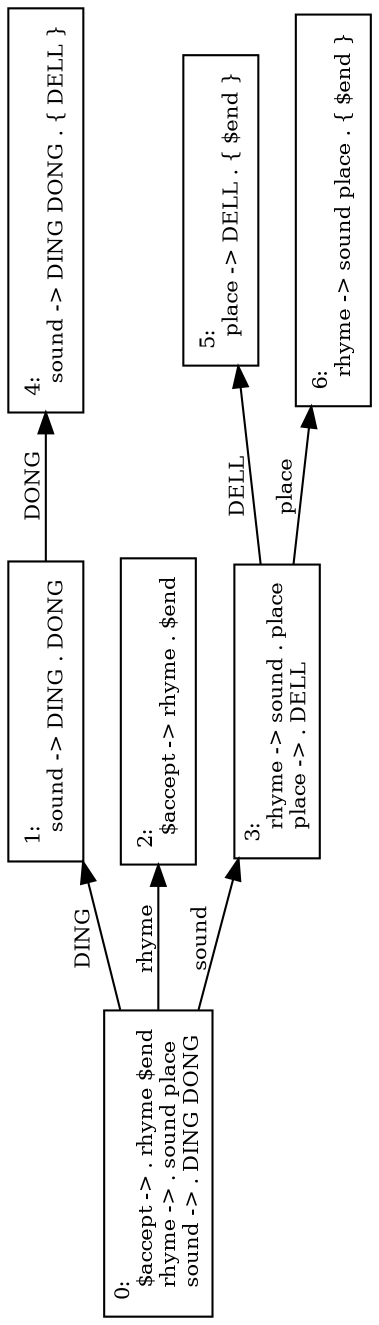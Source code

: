 digraph y {
	edge [fontsize=10];
	node [shape=box,fontsize=10];
	orientation=landscape;
	rankdir=LR;
	/*
	margin=0.2;
	page="8.27,11.69"; // for A4 printing
	ratio=auto;
	*/

	q0 [label="0:\l  $accept -> . rhyme $end\l  rhyme -> . sound place\l  sound -> . DING DONG\l"];
	q1 [label="1:\l  sound -> DING . DONG\l"];
	q2 [label="2:\l  $accept -> rhyme . $end\l"];
	q3 [label="3:\l  rhyme -> sound . place\l  place -> . DELL\l"];
	q4 [label="4:\l  sound -> DING DONG . { DELL }\l"];
	q5 [label="5:\l  place -> DELL . { $end }\l"];
	q6 [label="6:\l  rhyme -> sound place . { $end }\l"];

	q0 -> q1 [label="DING"];
	q0 -> q2 [label="rhyme"];
	q0 -> q3 [label="sound"];
	q1 -> q4 [label="DONG"];
	q3 -> q5 [label="DELL"];
	q3 -> q6 [label="place"];
}

